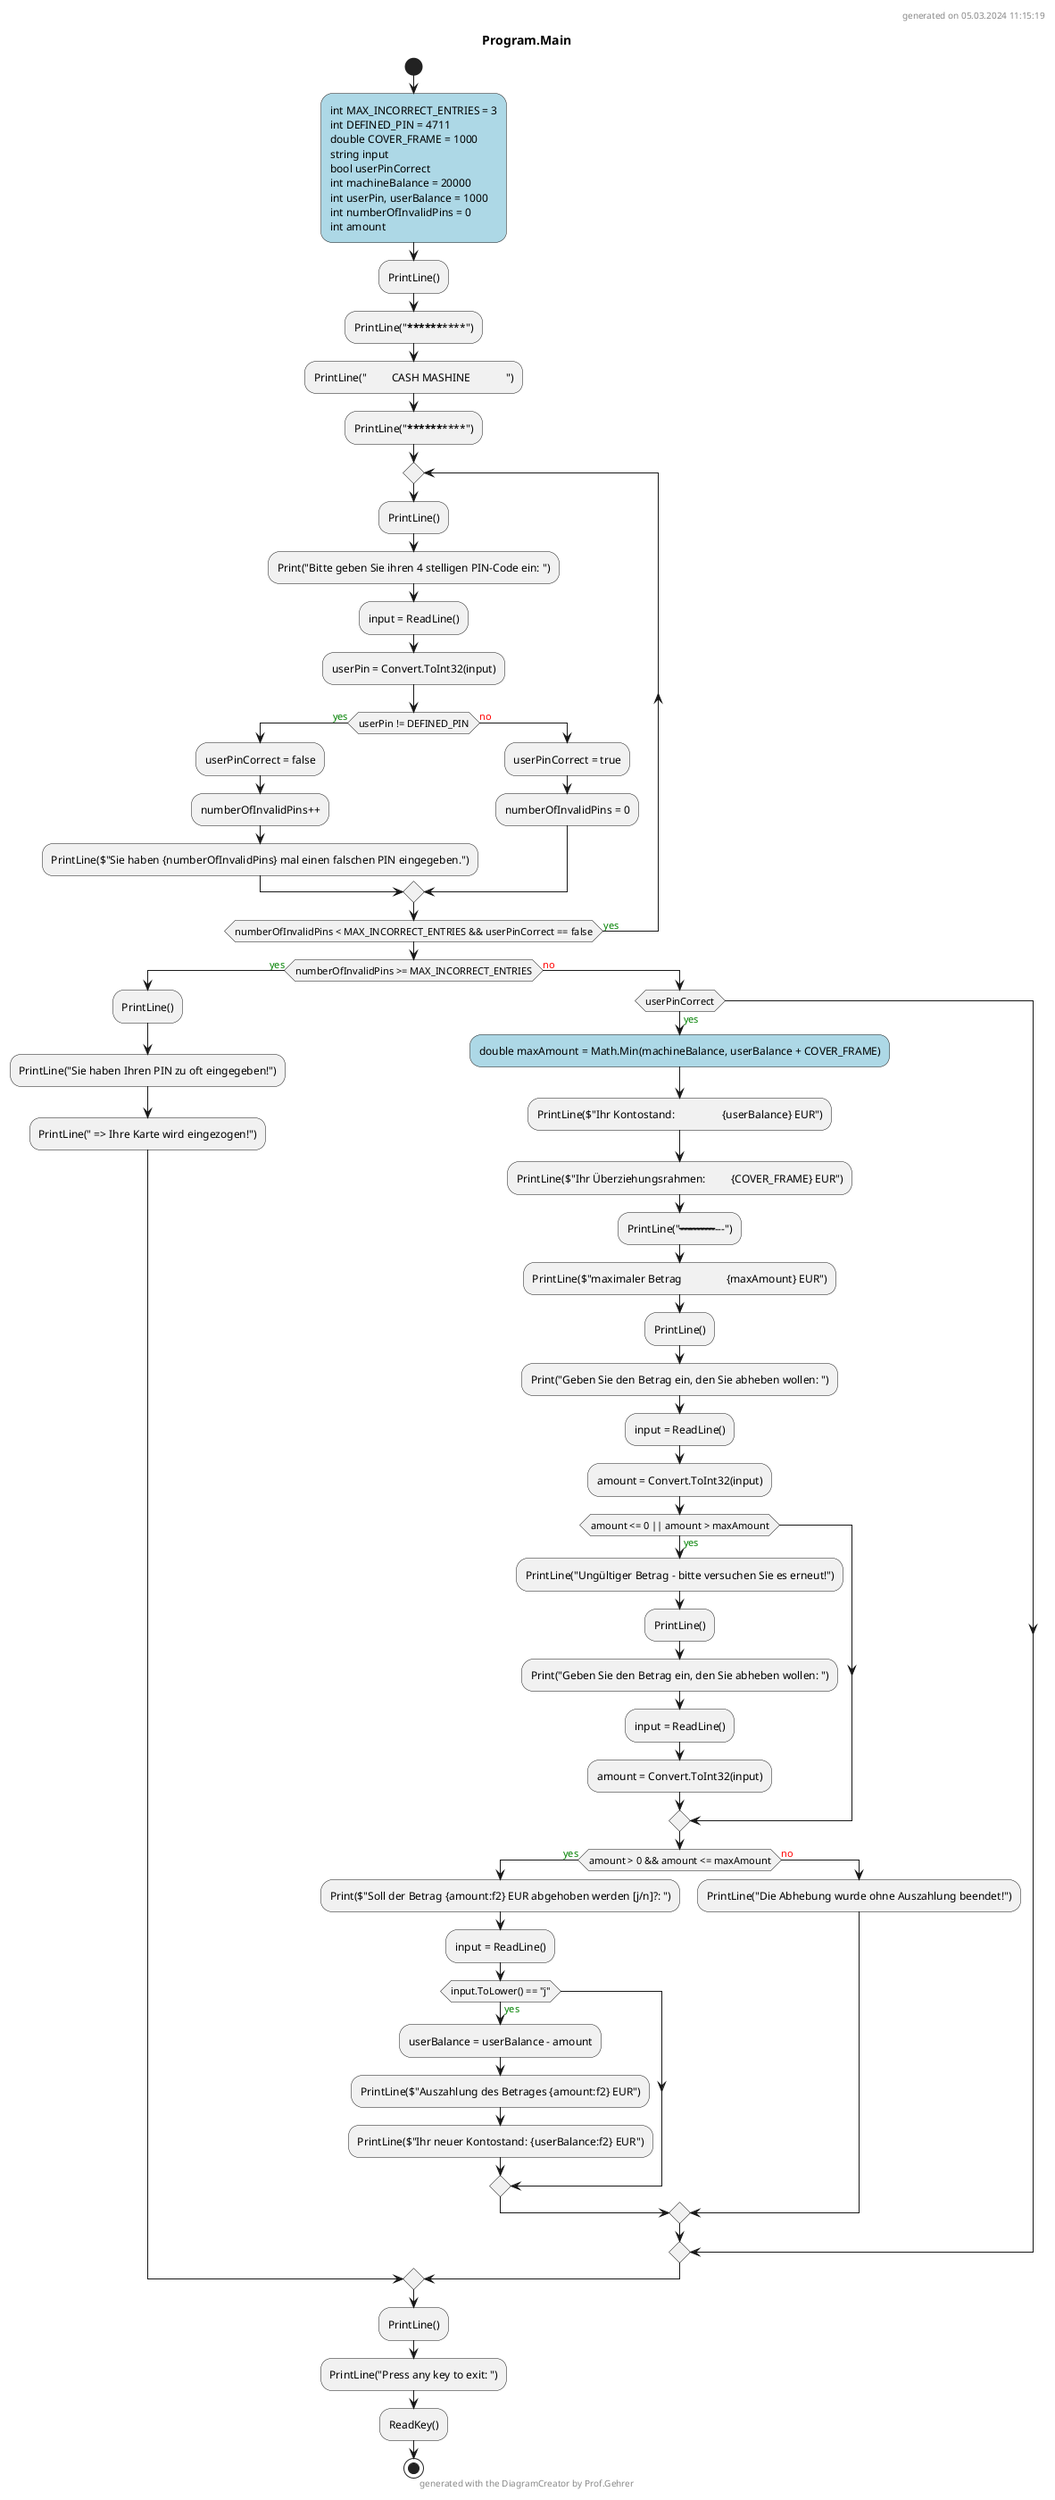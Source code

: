 @startuml Program.Main
header
generated on 05.03.2024 11:15:19
end header
title Program.Main
start
#LightBlue:int MAX_INCORRECT_ENTRIES = 3
int DEFINED_PIN = 4711
double COVER_FRAME = 1000
string input
bool userPinCorrect
int machineBalance = 20000
int userPin, userBalance = 1000
int numberOfInvalidPins = 0
int amount;
:PrintLine();
:PrintLine("**********************************");
:PrintLine("         CASH MASHINE             ");
:PrintLine("**********************************");
repeat
    :PrintLine();
    :Print("Bitte geben Sie ihren 4 stelligen PIN-Code ein: ");
    :input = ReadLine();
    :userPin = Convert.ToInt32(input);
    if (userPin != DEFINED_PIN) then (<color:green>yes)
        :userPinCorrect = false;
        :numberOfInvalidPins++;
        :PrintLine($"Sie haben {numberOfInvalidPins} mal einen falschen PIN eingegeben.");
      else (<color:red>no)
          :userPinCorrect = true;
          :numberOfInvalidPins = 0;
    endif
repeat while (numberOfInvalidPins < MAX_INCORRECT_ENTRIES && userPinCorrect == false) is (<color:green>yes)
if (numberOfInvalidPins >= MAX_INCORRECT_ENTRIES) then (<color:green>yes)
    :PrintLine();
    :PrintLine("Sie haben Ihren PIN zu oft eingegeben!");
    :PrintLine(" => Ihre Karte wird eingezogen!");
  else (<color:red>no)
    if (userPinCorrect) then (<color:green>yes)
        #LightBlue:double maxAmount = Math.Min(machineBalance, userBalance + COVER_FRAME);
        :PrintLine($"Ihr Kontostand:                 {userBalance} EUR");
        :PrintLine($"Ihr Überziehungsrahmen:         {COVER_FRAME} EUR");
        :PrintLine("-----------------------------------------------------");
        :PrintLine($"maximaler Betrag                {maxAmount} EUR");
        :PrintLine();
        :Print("Geben Sie den Betrag ein, den Sie abheben wollen: ");
        :input = ReadLine();
        :amount = Convert.ToInt32(input);
        if (amount <= 0 || amount > maxAmount) then (<color:green>yes)
            :PrintLine("Ungültiger Betrag - bitte versuchen Sie es erneut!");
            :PrintLine();
            :Print("Geben Sie den Betrag ein, den Sie abheben wollen: ");
            :input = ReadLine();
            :amount = Convert.ToInt32(input);
        endif
        if (amount > 0 && amount <= maxAmount) then (<color:green>yes)
            :Print($"Soll der Betrag {amount:f2} EUR abgehoben werden [j/n]?: ");
            :input = ReadLine();
            if (input.ToLower() == "j") then (<color:green>yes)
                :userBalance = userBalance - amount;
                :PrintLine($"Auszahlung des Betrages {amount:f2} EUR");
                :PrintLine($"Ihr neuer Kontostand: {userBalance:f2} EUR");
            endif
          else (<color:red>no)
              :PrintLine("Die Abhebung wurde ohne Auszahlung beendet!");
        endif
    endif
endif
:PrintLine();
:PrintLine("Press any key to exit: ");
:ReadKey();
footer
generated with the DiagramCreator by Prof.Gehrer
end footer
stop
@enduml
